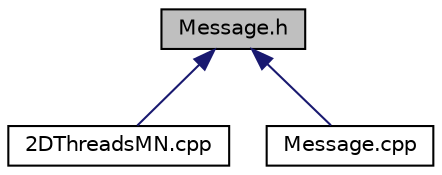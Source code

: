 digraph "Message.h"
{
  edge [fontname="Helvetica",fontsize="10",labelfontname="Helvetica",labelfontsize="10"];
  node [fontname="Helvetica",fontsize="10",shape=record];
  Node1 [label="Message.h",height=0.2,width=0.4,color="black", fillcolor="grey75", style="filled", fontcolor="black"];
  Node1 -> Node2 [dir="back",color="midnightblue",fontsize="10",style="solid"];
  Node2 [label="2DThreadsMN.cpp",height=0.2,width=0.4,color="black", fillcolor="white", style="filled",URL="$2DThreadsMN_8cpp.html"];
  Node1 -> Node3 [dir="back",color="midnightblue",fontsize="10",style="solid"];
  Node3 [label="Message.cpp",height=0.2,width=0.4,color="black", fillcolor="white", style="filled",URL="$Message_8cpp.html"];
}
